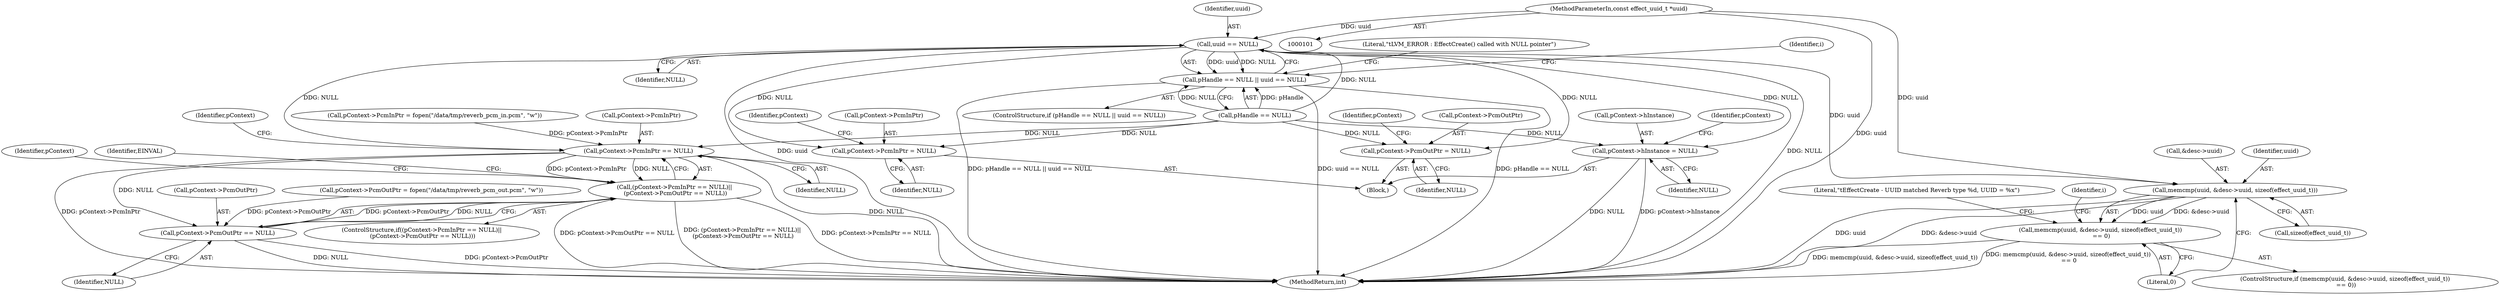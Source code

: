 digraph "0_Android_aeea52da00d210587fb3ed895de3d5f2e0264c88_5@pointer" {
"1000102" [label="(MethodParameterIn,const effect_uuid_t *uuid)"];
"1000125" [label="(Call,uuid == NULL)"];
"1000121" [label="(Call,pHandle == NULL || uuid == NULL)"];
"1000151" [label="(Call,memcmp(uuid, &desc->uuid, sizeof(effect_uuid_t)))"];
"1000150" [label="(Call,memcmp(uuid, &desc->uuid, sizeof(effect_uuid_t))\n == 0)"];
"1000185" [label="(Call,pContext->hInstance = NULL)"];
"1000278" [label="(Call,pContext->PcmInPtr = NULL)"];
"1000283" [label="(Call,pContext->PcmOutPtr = NULL)"];
"1000304" [label="(Call,pContext->PcmInPtr == NULL)"];
"1000303" [label="(Call,(pContext->PcmInPtr == NULL)||\n (pContext->PcmOutPtr == NULL))"];
"1000309" [label="(Call,pContext->PcmOutPtr == NULL)"];
"1000185" [label="(Call,pContext->hInstance = NULL)"];
"1000157" [label="(Call,sizeof(effect_uuid_t))"];
"1000150" [label="(Call,memcmp(uuid, &desc->uuid, sizeof(effect_uuid_t))\n == 0)"];
"1000288" [label="(Call,pContext->PcmInPtr = fopen(\"/data/tmp/reverb_pcm_in.pcm\", \"w\"))"];
"1000295" [label="(Call,pContext->PcmOutPtr = fopen(\"/data/tmp/reverb_pcm_out.pcm\", \"w\"))"];
"1000302" [label="(ControlStructure,if((pContext->PcmInPtr == NULL)||\n (pContext->PcmOutPtr == NULL)))"];
"1000311" [label="(Identifier,pContext)"];
"1000142" [label="(Identifier,i)"];
"1000127" [label="(Identifier,NULL)"];
"1000162" [label="(Literal,\"\tEffectCreate - UUID matched Reverb type %d, UUID = %x\")"];
"1000279" [label="(Call,pContext->PcmInPtr)"];
"1000303" [label="(Call,(pContext->PcmInPtr == NULL)||\n (pContext->PcmOutPtr == NULL))"];
"1000122" [label="(Call,pHandle == NULL)"];
"1000317" [label="(Identifier,EINVAL)"];
"1000130" [label="(Literal,\"\tLVM_ERROR : EffectCreate() called with NULL pointer\")"];
"1000320" [label="(Identifier,pContext)"];
"1000189" [label="(Identifier,NULL)"];
"1000136" [label="(Identifier,i)"];
"1000192" [label="(Identifier,pContext)"];
"1000125" [label="(Call,uuid == NULL)"];
"1000309" [label="(Call,pContext->PcmOutPtr == NULL)"];
"1000283" [label="(Call,pContext->PcmOutPtr = NULL)"];
"1000290" [label="(Identifier,pContext)"];
"1000304" [label="(Call,pContext->PcmInPtr == NULL)"];
"1000159" [label="(Literal,0)"];
"1000282" [label="(Identifier,NULL)"];
"1000149" [label="(ControlStructure,if (memcmp(uuid, &desc->uuid, sizeof(effect_uuid_t))\n == 0))"];
"1000121" [label="(Call,pHandle == NULL || uuid == NULL)"];
"1000310" [label="(Call,pContext->PcmOutPtr)"];
"1000102" [label="(MethodParameterIn,const effect_uuid_t *uuid)"];
"1000278" [label="(Call,pContext->PcmInPtr = NULL)"];
"1000305" [label="(Call,pContext->PcmInPtr)"];
"1000186" [label="(Call,pContext->hInstance)"];
"1000284" [label="(Call,pContext->PcmOutPtr)"];
"1000153" [label="(Call,&desc->uuid)"];
"1000151" [label="(Call,memcmp(uuid, &desc->uuid, sizeof(effect_uuid_t)))"];
"1000287" [label="(Identifier,NULL)"];
"1000126" [label="(Identifier,uuid)"];
"1000308" [label="(Identifier,NULL)"];
"1000313" [label="(Identifier,NULL)"];
"1000285" [label="(Identifier,pContext)"];
"1000152" [label="(Identifier,uuid)"];
"1000120" [label="(ControlStructure,if (pHandle == NULL || uuid == NULL))"];
"1000353" [label="(MethodReturn,int)"];
"1000106" [label="(Block,)"];
"1000102" -> "1000101"  [label="AST: "];
"1000102" -> "1000353"  [label="DDG: uuid"];
"1000102" -> "1000125"  [label="DDG: uuid"];
"1000102" -> "1000151"  [label="DDG: uuid"];
"1000125" -> "1000121"  [label="AST: "];
"1000125" -> "1000127"  [label="CFG: "];
"1000126" -> "1000125"  [label="AST: "];
"1000127" -> "1000125"  [label="AST: "];
"1000121" -> "1000125"  [label="CFG: "];
"1000125" -> "1000353"  [label="DDG: uuid"];
"1000125" -> "1000353"  [label="DDG: NULL"];
"1000125" -> "1000121"  [label="DDG: uuid"];
"1000125" -> "1000121"  [label="DDG: NULL"];
"1000122" -> "1000125"  [label="DDG: NULL"];
"1000125" -> "1000151"  [label="DDG: uuid"];
"1000125" -> "1000185"  [label="DDG: NULL"];
"1000125" -> "1000278"  [label="DDG: NULL"];
"1000125" -> "1000283"  [label="DDG: NULL"];
"1000125" -> "1000304"  [label="DDG: NULL"];
"1000121" -> "1000120"  [label="AST: "];
"1000121" -> "1000122"  [label="CFG: "];
"1000122" -> "1000121"  [label="AST: "];
"1000130" -> "1000121"  [label="CFG: "];
"1000136" -> "1000121"  [label="CFG: "];
"1000121" -> "1000353"  [label="DDG: uuid == NULL"];
"1000121" -> "1000353"  [label="DDG: pHandle == NULL || uuid == NULL"];
"1000121" -> "1000353"  [label="DDG: pHandle == NULL"];
"1000122" -> "1000121"  [label="DDG: pHandle"];
"1000122" -> "1000121"  [label="DDG: NULL"];
"1000151" -> "1000150"  [label="AST: "];
"1000151" -> "1000157"  [label="CFG: "];
"1000152" -> "1000151"  [label="AST: "];
"1000153" -> "1000151"  [label="AST: "];
"1000157" -> "1000151"  [label="AST: "];
"1000159" -> "1000151"  [label="CFG: "];
"1000151" -> "1000353"  [label="DDG: uuid"];
"1000151" -> "1000353"  [label="DDG: &desc->uuid"];
"1000151" -> "1000150"  [label="DDG: uuid"];
"1000151" -> "1000150"  [label="DDG: &desc->uuid"];
"1000150" -> "1000149"  [label="AST: "];
"1000150" -> "1000159"  [label="CFG: "];
"1000159" -> "1000150"  [label="AST: "];
"1000162" -> "1000150"  [label="CFG: "];
"1000142" -> "1000150"  [label="CFG: "];
"1000150" -> "1000353"  [label="DDG: memcmp(uuid, &desc->uuid, sizeof(effect_uuid_t))"];
"1000150" -> "1000353"  [label="DDG: memcmp(uuid, &desc->uuid, sizeof(effect_uuid_t))\n == 0"];
"1000185" -> "1000106"  [label="AST: "];
"1000185" -> "1000189"  [label="CFG: "];
"1000186" -> "1000185"  [label="AST: "];
"1000189" -> "1000185"  [label="AST: "];
"1000192" -> "1000185"  [label="CFG: "];
"1000185" -> "1000353"  [label="DDG: pContext->hInstance"];
"1000185" -> "1000353"  [label="DDG: NULL"];
"1000122" -> "1000185"  [label="DDG: NULL"];
"1000278" -> "1000106"  [label="AST: "];
"1000278" -> "1000282"  [label="CFG: "];
"1000279" -> "1000278"  [label="AST: "];
"1000282" -> "1000278"  [label="AST: "];
"1000285" -> "1000278"  [label="CFG: "];
"1000122" -> "1000278"  [label="DDG: NULL"];
"1000283" -> "1000106"  [label="AST: "];
"1000283" -> "1000287"  [label="CFG: "];
"1000284" -> "1000283"  [label="AST: "];
"1000287" -> "1000283"  [label="AST: "];
"1000290" -> "1000283"  [label="CFG: "];
"1000122" -> "1000283"  [label="DDG: NULL"];
"1000304" -> "1000303"  [label="AST: "];
"1000304" -> "1000308"  [label="CFG: "];
"1000305" -> "1000304"  [label="AST: "];
"1000308" -> "1000304"  [label="AST: "];
"1000311" -> "1000304"  [label="CFG: "];
"1000303" -> "1000304"  [label="CFG: "];
"1000304" -> "1000353"  [label="DDG: pContext->PcmInPtr"];
"1000304" -> "1000353"  [label="DDG: NULL"];
"1000304" -> "1000303"  [label="DDG: pContext->PcmInPtr"];
"1000304" -> "1000303"  [label="DDG: NULL"];
"1000288" -> "1000304"  [label="DDG: pContext->PcmInPtr"];
"1000122" -> "1000304"  [label="DDG: NULL"];
"1000304" -> "1000309"  [label="DDG: NULL"];
"1000303" -> "1000302"  [label="AST: "];
"1000303" -> "1000309"  [label="CFG: "];
"1000309" -> "1000303"  [label="AST: "];
"1000317" -> "1000303"  [label="CFG: "];
"1000320" -> "1000303"  [label="CFG: "];
"1000303" -> "1000353"  [label="DDG: pContext->PcmOutPtr == NULL"];
"1000303" -> "1000353"  [label="DDG: pContext->PcmInPtr == NULL"];
"1000303" -> "1000353"  [label="DDG: (pContext->PcmInPtr == NULL)||\n (pContext->PcmOutPtr == NULL)"];
"1000309" -> "1000303"  [label="DDG: pContext->PcmOutPtr"];
"1000309" -> "1000303"  [label="DDG: NULL"];
"1000309" -> "1000313"  [label="CFG: "];
"1000310" -> "1000309"  [label="AST: "];
"1000313" -> "1000309"  [label="AST: "];
"1000309" -> "1000353"  [label="DDG: pContext->PcmOutPtr"];
"1000309" -> "1000353"  [label="DDG: NULL"];
"1000295" -> "1000309"  [label="DDG: pContext->PcmOutPtr"];
}
